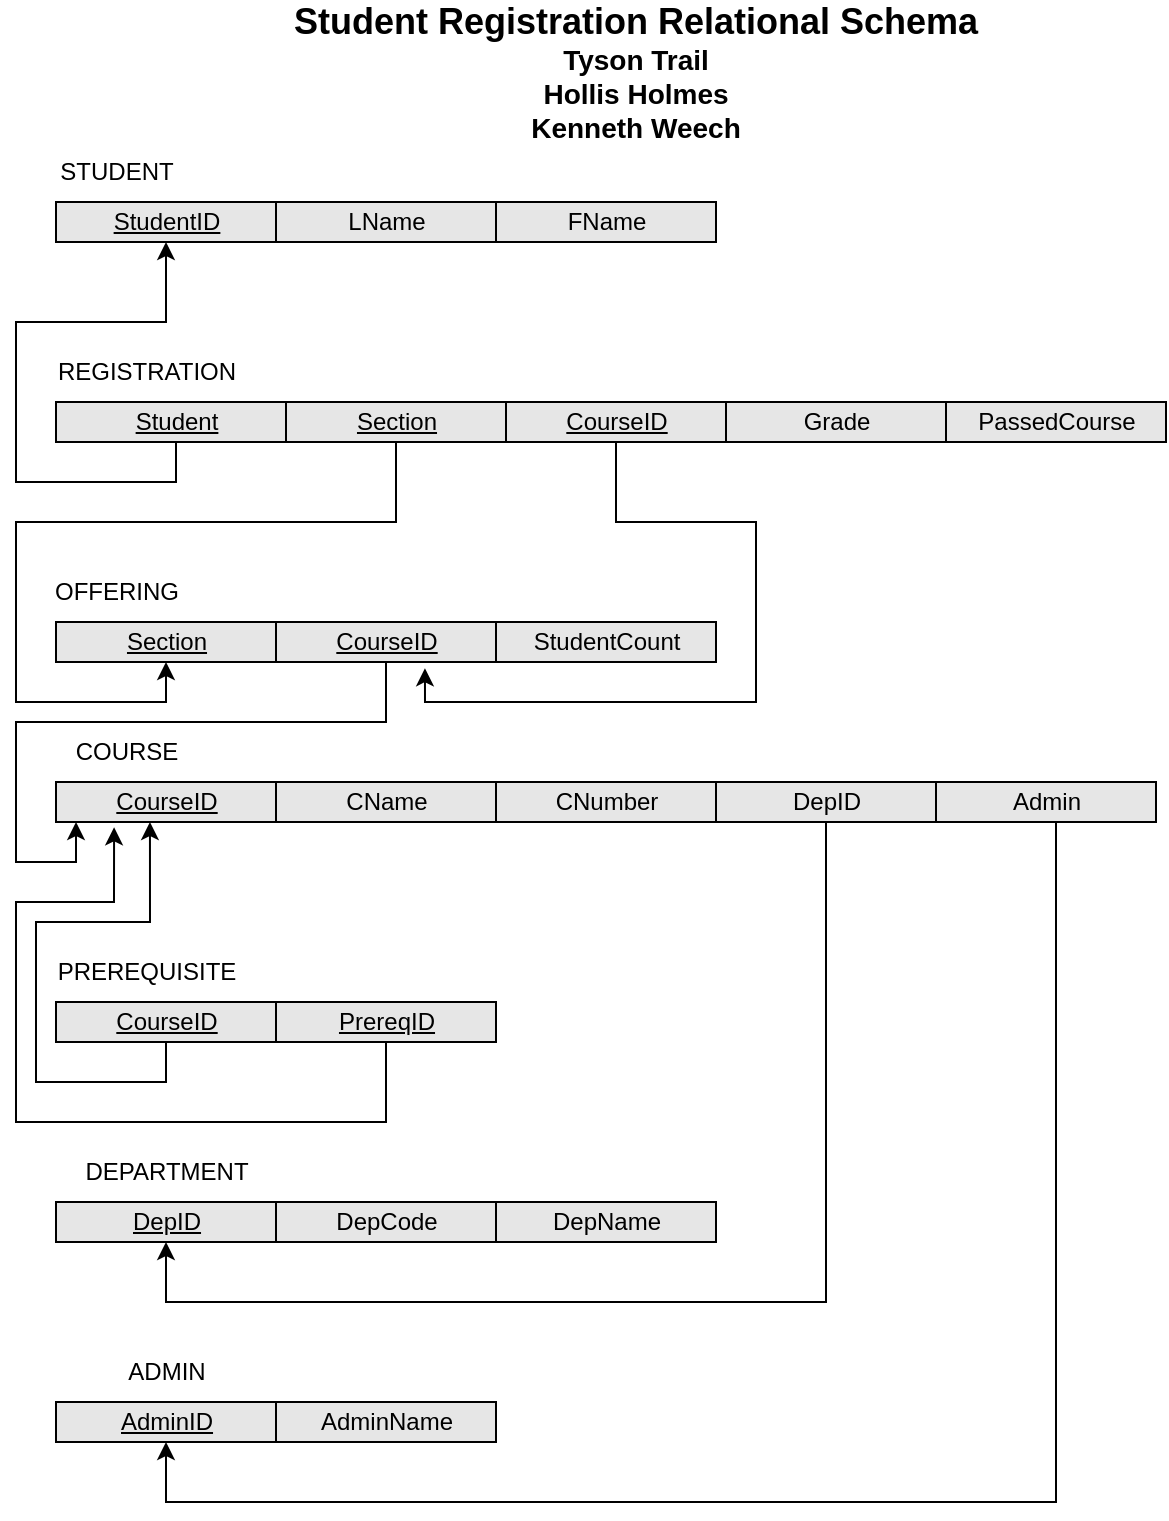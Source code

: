 <mxfile version="20.3.0" type="device"><diagram id="5e_nMYwKtn9XHc3r8R0K" name="Relational Model"><mxGraphModel dx="645" dy="1211" grid="1" gridSize="10" guides="1" tooltips="1" connect="1" arrows="1" fold="1" page="1" pageScale="1" pageWidth="1100" pageHeight="1700" math="0" shadow="0"><root><mxCell id="0"/><mxCell id="1" parent="0"/><mxCell id="n5nzNZv9QXk1syDw3XGA-5" value="&lt;u&gt;StudentID&lt;/u&gt;" style="html=1;fillColor=#E6E6E6;" parent="1" vertex="1"><mxGeometry x="160" y="140" width="110" height="20" as="geometry"/></mxCell><mxCell id="n5nzNZv9QXk1syDw3XGA-6" value="LName" style="html=1;fillColor=#E6E6E6;" parent="1" vertex="1"><mxGeometry x="270" y="140" width="110" height="20" as="geometry"/></mxCell><mxCell id="n5nzNZv9QXk1syDw3XGA-7" value="FName" style="html=1;fillColor=#E6E6E6;" parent="1" vertex="1"><mxGeometry x="380" y="140" width="110" height="20" as="geometry"/></mxCell><mxCell id="n5nzNZv9QXk1syDw3XGA-8" value="STUDENT" style="text;html=1;align=center;verticalAlign=middle;resizable=0;points=[];autosize=1;strokeColor=none;fillColor=none;" parent="1" vertex="1"><mxGeometry x="150" y="110" width="80" height="30" as="geometry"/></mxCell><mxCell id="iPT39mju_nbLgjx7LOe_-1" style="edgeStyle=orthogonalEdgeStyle;rounded=0;orthogonalLoop=1;jettySize=auto;html=1;exitX=0.5;exitY=1;exitDx=0;exitDy=0;entryX=0.5;entryY=1;entryDx=0;entryDy=0;" parent="1" source="n5nzNZv9QXk1syDw3XGA-12" target="n5nzNZv9QXk1syDw3XGA-5" edge="1"><mxGeometry relative="1" as="geometry"/></mxCell><mxCell id="n5nzNZv9QXk1syDw3XGA-12" value="&lt;u&gt;Student&lt;/u&gt;" style="html=1;fillColor=#E6E6E6;" parent="1" vertex="1"><mxGeometry x="160" y="240" width="120" height="20" as="geometry"/></mxCell><mxCell id="iPT39mju_nbLgjx7LOe_-4" style="edgeStyle=orthogonalEdgeStyle;rounded=0;orthogonalLoop=1;jettySize=auto;html=1;exitX=0.5;exitY=1;exitDx=0;exitDy=0;entryX=0.5;entryY=1;entryDx=0;entryDy=0;" parent="1" source="n5nzNZv9QXk1syDw3XGA-13" target="n5nzNZv9QXk1syDw3XGA-38" edge="1"><mxGeometry relative="1" as="geometry"><Array as="points"><mxPoint x="330" y="300"/><mxPoint x="140" y="300"/><mxPoint x="140" y="390"/><mxPoint x="215" y="390"/></Array></mxGeometry></mxCell><mxCell id="n5nzNZv9QXk1syDw3XGA-13" value="&lt;u&gt;Section&lt;/u&gt;" style="html=1;fillColor=#E6E6E6;" parent="1" vertex="1"><mxGeometry x="275" y="240" width="110" height="20" as="geometry"/></mxCell><mxCell id="n5nzNZv9QXk1syDw3XGA-15" value="REGISTRATION" style="text;html=1;align=center;verticalAlign=middle;resizable=0;points=[];autosize=1;strokeColor=none;fillColor=none;" parent="1" vertex="1"><mxGeometry x="150" y="210" width="110" height="30" as="geometry"/></mxCell><mxCell id="n5nzNZv9QXk1syDw3XGA-21" value="CName" style="html=1;fillColor=#E6E6E6;" parent="1" vertex="1"><mxGeometry x="270" y="430" width="110" height="20" as="geometry"/></mxCell><mxCell id="n5nzNZv9QXk1syDw3XGA-23" value="COURSE" style="text;html=1;align=center;verticalAlign=middle;resizable=0;points=[];autosize=1;strokeColor=none;fillColor=none;" parent="1" vertex="1"><mxGeometry x="160" y="400" width="70" height="30" as="geometry"/></mxCell><mxCell id="n5nzNZv9QXk1syDw3XGA-38" value="&lt;u&gt;Section&lt;/u&gt;" style="html=1;fillColor=#E6E6E6;" parent="1" vertex="1"><mxGeometry x="160" y="350" width="110" height="20" as="geometry"/></mxCell><mxCell id="lSpMluI_JYC0Vxqug7FP-6" style="edgeStyle=orthogonalEdgeStyle;rounded=0;orthogonalLoop=1;jettySize=auto;html=1;exitX=0.5;exitY=1;exitDx=0;exitDy=0;entryX=0.091;entryY=1;entryDx=0;entryDy=0;entryPerimeter=0;" parent="1" source="n5nzNZv9QXk1syDw3XGA-39" target="n5nzNZv9QXk1syDw3XGA-43" edge="1"><mxGeometry relative="1" as="geometry"><mxPoint x="360" y="520" as="targetPoint"/><Array as="points"><mxPoint x="325" y="400"/><mxPoint x="140" y="400"/><mxPoint x="140" y="470"/><mxPoint x="170" y="470"/></Array></mxGeometry></mxCell><mxCell id="n5nzNZv9QXk1syDw3XGA-39" value="&lt;u&gt;CourseID&lt;/u&gt;" style="html=1;fillColor=#E6E6E6;" parent="1" vertex="1"><mxGeometry x="270" y="350" width="110" height="20" as="geometry"/></mxCell><mxCell id="n5nzNZv9QXk1syDw3XGA-40" value="OFFERING" style="text;html=1;align=center;verticalAlign=middle;resizable=0;points=[];autosize=1;strokeColor=none;fillColor=none;" parent="1" vertex="1"><mxGeometry x="145" y="320" width="90" height="30" as="geometry"/></mxCell><mxCell id="n5nzNZv9QXk1syDw3XGA-43" value="&lt;u&gt;CourseID&lt;/u&gt;" style="html=1;fillColor=#E6E6E6;" parent="1" vertex="1"><mxGeometry x="160" y="430" width="110" height="20" as="geometry"/></mxCell><mxCell id="iPT39mju_nbLgjx7LOe_-2" value="Grade" style="html=1;fillColor=#E6E6E6;" parent="1" vertex="1"><mxGeometry x="495" y="240" width="110" height="20" as="geometry"/></mxCell><mxCell id="UxPnTQlcKSKBYCZfbYE9-7" style="edgeStyle=orthogonalEdgeStyle;rounded=0;orthogonalLoop=1;jettySize=auto;html=1;exitX=0.5;exitY=1;exitDx=0;exitDy=0;entryX=0.264;entryY=1.133;entryDx=0;entryDy=0;entryPerimeter=0;" parent="1" source="lSpMluI_JYC0Vxqug7FP-1" target="n5nzNZv9QXk1syDw3XGA-43" edge="1"><mxGeometry relative="1" as="geometry"><Array as="points"><mxPoint x="325" y="600"/><mxPoint x="140" y="600"/><mxPoint x="140" y="490"/><mxPoint x="189" y="490"/></Array></mxGeometry></mxCell><mxCell id="lSpMluI_JYC0Vxqug7FP-1" value="&lt;u&gt;PrereqID&lt;/u&gt;" style="html=1;fillColor=#E6E6E6;" parent="1" vertex="1"><mxGeometry x="270" y="540" width="110" height="20" as="geometry"/></mxCell><mxCell id="lSpMluI_JYC0Vxqug7FP-2" value="PREREQUISITE" style="text;html=1;align=center;verticalAlign=middle;resizable=0;points=[];autosize=1;strokeColor=none;fillColor=none;" parent="1" vertex="1"><mxGeometry x="150" y="510" width="110" height="30" as="geometry"/></mxCell><mxCell id="lSpMluI_JYC0Vxqug7FP-4" style="edgeStyle=orthogonalEdgeStyle;rounded=0;orthogonalLoop=1;jettySize=auto;html=1;exitX=0.5;exitY=1;exitDx=0;exitDy=0;entryX=0.427;entryY=1;entryDx=0;entryDy=0;entryPerimeter=0;" parent="1" source="lSpMluI_JYC0Vxqug7FP-3" target="n5nzNZv9QXk1syDw3XGA-43" edge="1"><mxGeometry relative="1" as="geometry"><Array as="points"><mxPoint x="215" y="580"/><mxPoint x="150" y="580"/><mxPoint x="150" y="500"/><mxPoint x="207" y="500"/></Array></mxGeometry></mxCell><mxCell id="lSpMluI_JYC0Vxqug7FP-3" value="&lt;u&gt;CourseID&lt;/u&gt;" style="html=1;fillColor=#E6E6E6;" parent="1" vertex="1"><mxGeometry x="160" y="540" width="110" height="20" as="geometry"/></mxCell><mxCell id="YIv7eSU5OojPGMzhaixi-4" style="edgeStyle=orthogonalEdgeStyle;rounded=0;orthogonalLoop=1;jettySize=auto;html=1;exitX=0.5;exitY=1;exitDx=0;exitDy=0;entryX=0.677;entryY=1.156;entryDx=0;entryDy=0;entryPerimeter=0;" parent="1" source="YIv7eSU5OojPGMzhaixi-2" target="n5nzNZv9QXk1syDw3XGA-39" edge="1"><mxGeometry relative="1" as="geometry"><Array as="points"><mxPoint x="440" y="300"/><mxPoint x="510" y="300"/><mxPoint x="510" y="390"/><mxPoint x="345" y="390"/></Array></mxGeometry></mxCell><mxCell id="YIv7eSU5OojPGMzhaixi-2" value="&lt;u&gt;CourseID&lt;/u&gt;" style="html=1;fillColor=#E6E6E6;" parent="1" vertex="1"><mxGeometry x="385" y="240" width="110" height="20" as="geometry"/></mxCell><mxCell id="hxlvcCOYJ-N9J2u9A_3B-2" value="CNumber" style="html=1;fillColor=#E6E6E6;" parent="1" vertex="1"><mxGeometry x="380" y="430" width="110" height="20" as="geometry"/></mxCell><mxCell id="hxlvcCOYJ-N9J2u9A_3B-3" value="&lt;u&gt;DepID&lt;/u&gt;" style="html=1;fillColor=#E6E6E6;" parent="1" vertex="1"><mxGeometry x="160" y="640" width="110" height="20" as="geometry"/></mxCell><mxCell id="hxlvcCOYJ-N9J2u9A_3B-4" value="DepCode" style="html=1;fillColor=#E6E6E6;" parent="1" vertex="1"><mxGeometry x="270" y="640" width="110" height="20" as="geometry"/></mxCell><mxCell id="hxlvcCOYJ-N9J2u9A_3B-5" value="DepName" style="html=1;fillColor=#E6E6E6;" parent="1" vertex="1"><mxGeometry x="380" y="640" width="110" height="20" as="geometry"/></mxCell><mxCell id="hxlvcCOYJ-N9J2u9A_3B-6" value="DEPARTMENT" style="text;html=1;align=center;verticalAlign=middle;resizable=0;points=[];autosize=1;strokeColor=none;fillColor=none;" parent="1" vertex="1"><mxGeometry x="160" y="610" width="110" height="30" as="geometry"/></mxCell><mxCell id="hxlvcCOYJ-N9J2u9A_3B-7" value="&lt;u&gt;AdminID&lt;/u&gt;" style="html=1;fillColor=#E6E6E6;" parent="1" vertex="1"><mxGeometry x="160" y="740" width="110" height="20" as="geometry"/></mxCell><mxCell id="hxlvcCOYJ-N9J2u9A_3B-8" value="AdminName" style="html=1;fillColor=#E6E6E6;" parent="1" vertex="1"><mxGeometry x="270" y="740" width="110" height="20" as="geometry"/></mxCell><mxCell id="hxlvcCOYJ-N9J2u9A_3B-10" value="ADMIN" style="text;html=1;align=center;verticalAlign=middle;resizable=0;points=[];autosize=1;strokeColor=none;fillColor=none;" parent="1" vertex="1"><mxGeometry x="185" y="710" width="60" height="30" as="geometry"/></mxCell><mxCell id="hxlvcCOYJ-N9J2u9A_3B-13" style="edgeStyle=orthogonalEdgeStyle;rounded=0;orthogonalLoop=1;jettySize=auto;html=1;entryX=0.5;entryY=1;entryDx=0;entryDy=0;" parent="1" source="hxlvcCOYJ-N9J2u9A_3B-11" target="hxlvcCOYJ-N9J2u9A_3B-3" edge="1"><mxGeometry relative="1" as="geometry"><Array as="points"><mxPoint x="545" y="690"/><mxPoint x="215" y="690"/></Array></mxGeometry></mxCell><mxCell id="hxlvcCOYJ-N9J2u9A_3B-11" value="DepID" style="html=1;fillColor=#E6E6E6;" parent="1" vertex="1"><mxGeometry x="490" y="430" width="110" height="20" as="geometry"/></mxCell><mxCell id="hxlvcCOYJ-N9J2u9A_3B-17" style="edgeStyle=orthogonalEdgeStyle;rounded=0;orthogonalLoop=1;jettySize=auto;html=1;entryX=0.5;entryY=1;entryDx=0;entryDy=0;" parent="1" source="hxlvcCOYJ-N9J2u9A_3B-16" target="hxlvcCOYJ-N9J2u9A_3B-7" edge="1"><mxGeometry relative="1" as="geometry"><Array as="points"><mxPoint x="660" y="790"/><mxPoint x="215" y="790"/></Array></mxGeometry></mxCell><mxCell id="hxlvcCOYJ-N9J2u9A_3B-16" value="Admin" style="html=1;fillColor=#E6E6E6;" parent="1" vertex="1"><mxGeometry x="600" y="430" width="110" height="20" as="geometry"/></mxCell><mxCell id="TQ6UjEf5kuXrkyy_au3t-1" value="StudentCount" style="html=1;fillColor=#E6E6E6;" vertex="1" parent="1"><mxGeometry x="380" y="350" width="110" height="20" as="geometry"/></mxCell><mxCell id="TQ6UjEf5kuXrkyy_au3t-2" value="PassedCourse" style="html=1;fillColor=#E6E6E6;" vertex="1" parent="1"><mxGeometry x="605" y="240" width="110" height="20" as="geometry"/></mxCell><mxCell id="TQ6UjEf5kuXrkyy_au3t-3" value="&lt;font style=&quot;&quot;&gt;&lt;b style=&quot;&quot;&gt;&lt;span style=&quot;font-size: 18px;&quot;&gt;Student Registration Relational Schema&lt;/span&gt;&lt;br&gt;&lt;font style=&quot;font-size: 14px;&quot;&gt;Tyson Trail&lt;br&gt;Hollis Holmes&lt;br&gt;Kenneth Weech&lt;/font&gt;&lt;br&gt;&lt;/b&gt;&lt;/font&gt;" style="text;html=1;strokeColor=none;fillColor=none;align=center;verticalAlign=middle;whiteSpace=wrap;rounded=0;" vertex="1" parent="1"><mxGeometry x="270" y="60" width="360" height="30" as="geometry"/></mxCell></root></mxGraphModel></diagram></mxfile>